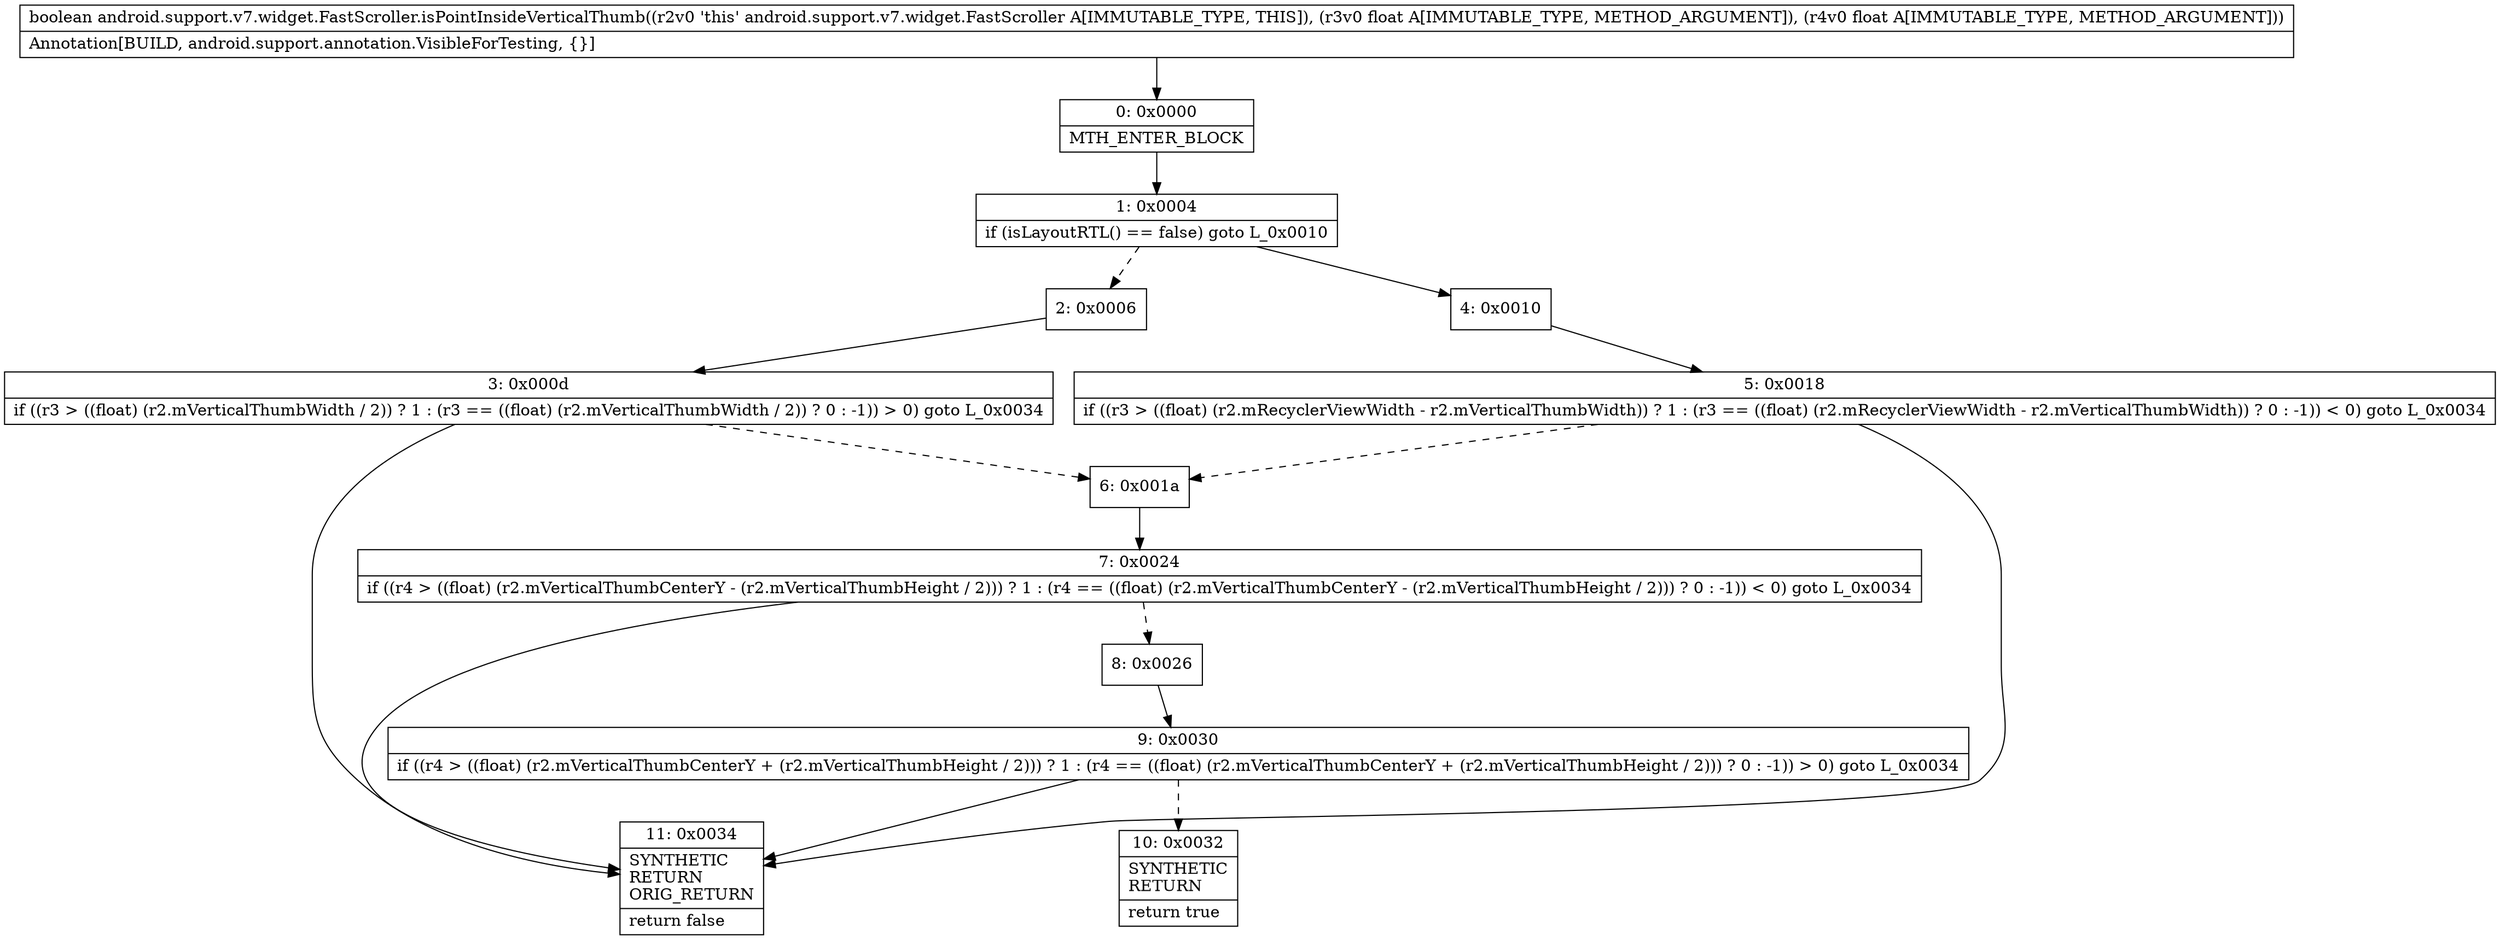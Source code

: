 digraph "CFG forandroid.support.v7.widget.FastScroller.isPointInsideVerticalThumb(FF)Z" {
Node_0 [shape=record,label="{0\:\ 0x0000|MTH_ENTER_BLOCK\l}"];
Node_1 [shape=record,label="{1\:\ 0x0004|if (isLayoutRTL() == false) goto L_0x0010\l}"];
Node_2 [shape=record,label="{2\:\ 0x0006}"];
Node_3 [shape=record,label="{3\:\ 0x000d|if ((r3 \> ((float) (r2.mVerticalThumbWidth \/ 2)) ? 1 : (r3 == ((float) (r2.mVerticalThumbWidth \/ 2)) ? 0 : \-1)) \> 0) goto L_0x0034\l}"];
Node_4 [shape=record,label="{4\:\ 0x0010}"];
Node_5 [shape=record,label="{5\:\ 0x0018|if ((r3 \> ((float) (r2.mRecyclerViewWidth \- r2.mVerticalThumbWidth)) ? 1 : (r3 == ((float) (r2.mRecyclerViewWidth \- r2.mVerticalThumbWidth)) ? 0 : \-1)) \< 0) goto L_0x0034\l}"];
Node_6 [shape=record,label="{6\:\ 0x001a}"];
Node_7 [shape=record,label="{7\:\ 0x0024|if ((r4 \> ((float) (r2.mVerticalThumbCenterY \- (r2.mVerticalThumbHeight \/ 2))) ? 1 : (r4 == ((float) (r2.mVerticalThumbCenterY \- (r2.mVerticalThumbHeight \/ 2))) ? 0 : \-1)) \< 0) goto L_0x0034\l}"];
Node_8 [shape=record,label="{8\:\ 0x0026}"];
Node_9 [shape=record,label="{9\:\ 0x0030|if ((r4 \> ((float) (r2.mVerticalThumbCenterY + (r2.mVerticalThumbHeight \/ 2))) ? 1 : (r4 == ((float) (r2.mVerticalThumbCenterY + (r2.mVerticalThumbHeight \/ 2))) ? 0 : \-1)) \> 0) goto L_0x0034\l}"];
Node_10 [shape=record,label="{10\:\ 0x0032|SYNTHETIC\lRETURN\l|return true\l}"];
Node_11 [shape=record,label="{11\:\ 0x0034|SYNTHETIC\lRETURN\lORIG_RETURN\l|return false\l}"];
MethodNode[shape=record,label="{boolean android.support.v7.widget.FastScroller.isPointInsideVerticalThumb((r2v0 'this' android.support.v7.widget.FastScroller A[IMMUTABLE_TYPE, THIS]), (r3v0 float A[IMMUTABLE_TYPE, METHOD_ARGUMENT]), (r4v0 float A[IMMUTABLE_TYPE, METHOD_ARGUMENT]))  | Annotation[BUILD, android.support.annotation.VisibleForTesting, \{\}]\l}"];
MethodNode -> Node_0;
Node_0 -> Node_1;
Node_1 -> Node_2[style=dashed];
Node_1 -> Node_4;
Node_2 -> Node_3;
Node_3 -> Node_11;
Node_3 -> Node_6[style=dashed];
Node_4 -> Node_5;
Node_5 -> Node_6[style=dashed];
Node_5 -> Node_11;
Node_6 -> Node_7;
Node_7 -> Node_8[style=dashed];
Node_7 -> Node_11;
Node_8 -> Node_9;
Node_9 -> Node_10[style=dashed];
Node_9 -> Node_11;
}

